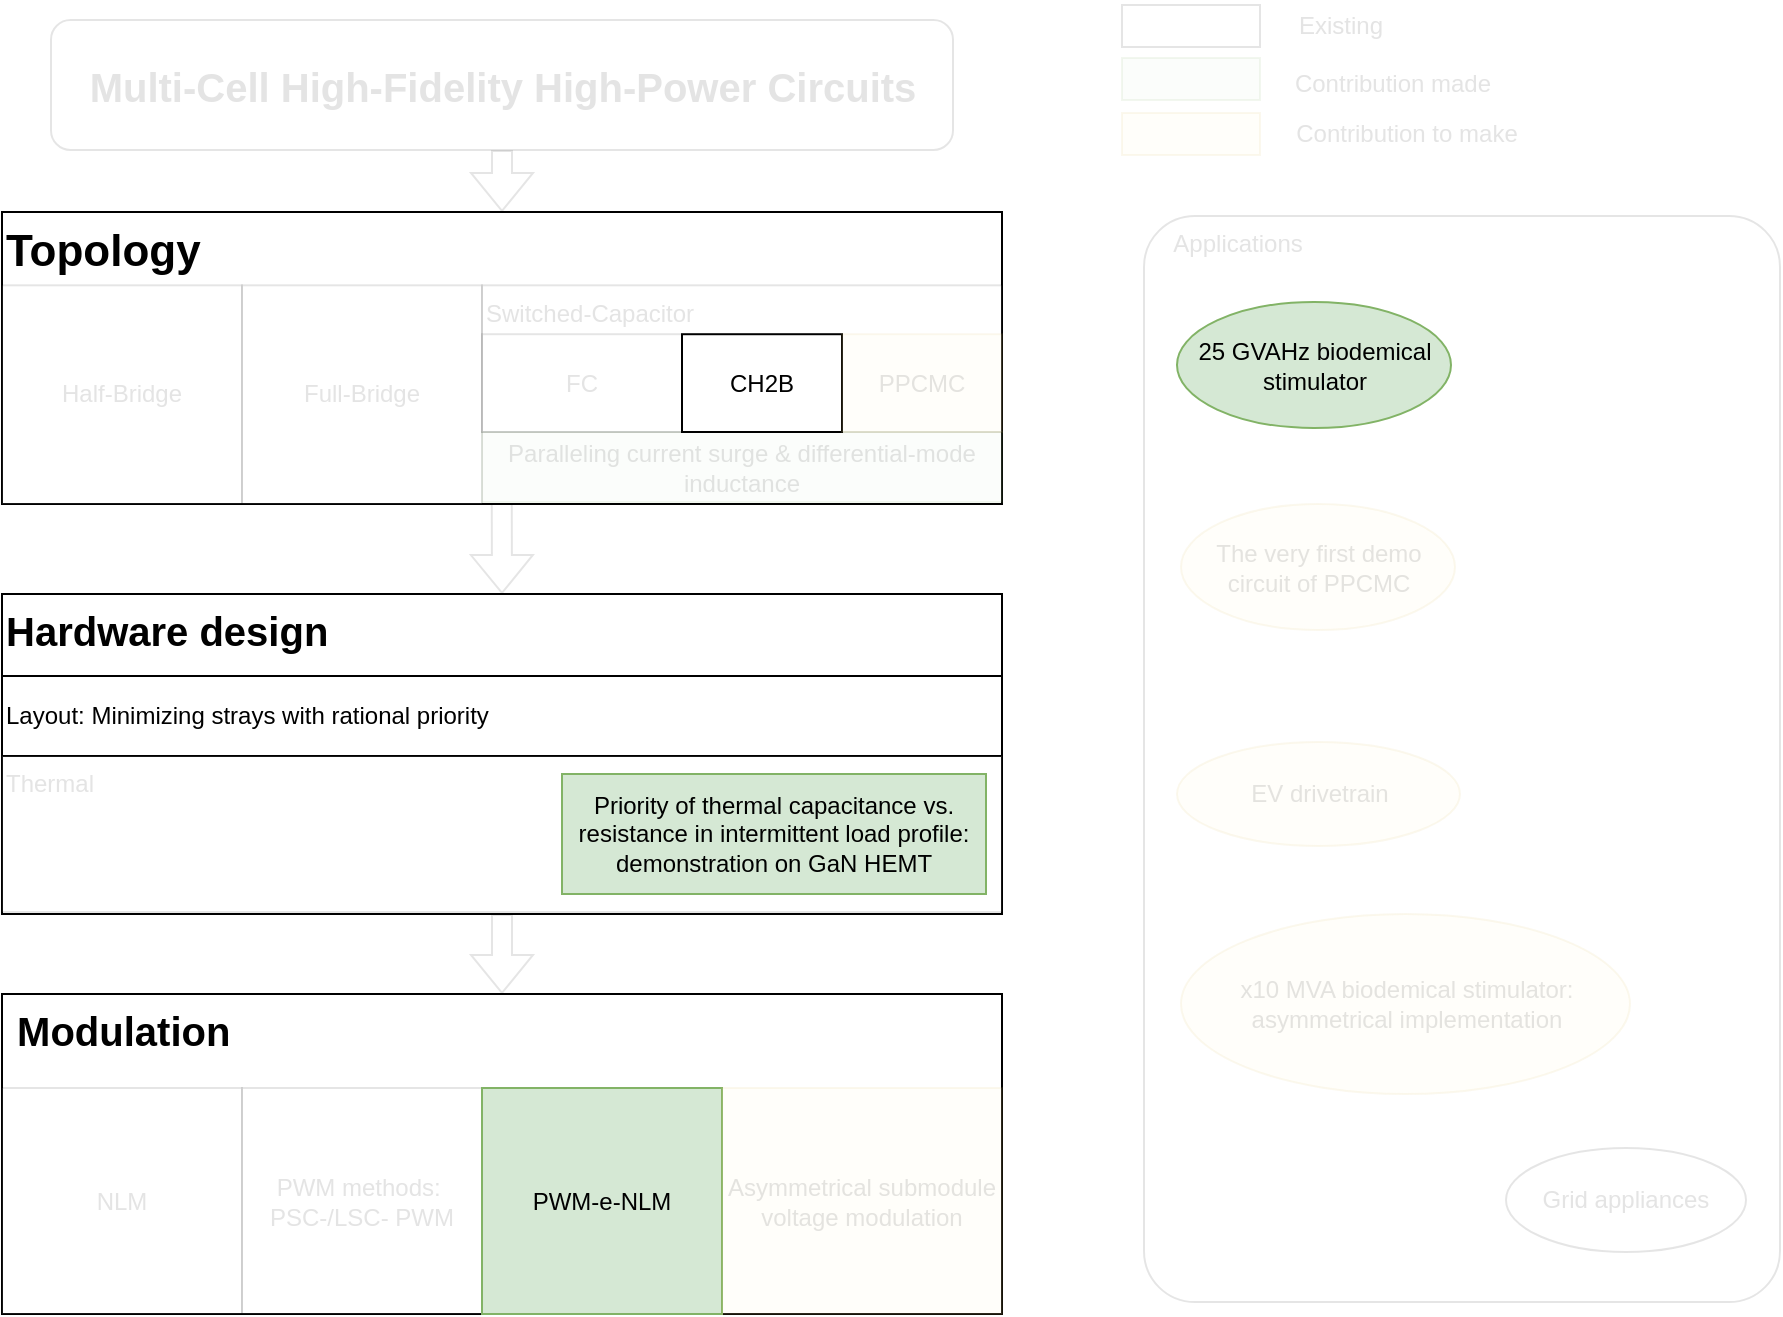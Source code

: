 <mxfile version="24.0.9" type="github">
  <diagram id="C2fSY1v2SiZeoUbDoYyL" name="Page-1">
    <mxGraphModel dx="1499" dy="869" grid="1" gridSize="10" guides="1" tooltips="1" connect="1" arrows="1" fold="1" page="1" pageScale="1" pageWidth="1169" pageHeight="827" math="0" shadow="0">
      <root>
        <mxCell id="0" />
        <mxCell id="1" parent="0" />
        <mxCell id="amalOigmN-ex_Px7Ythu-1" value="&lt;h1 style=&quot;font-size: 20px;&quot;&gt;Multi-Cell High-Fidelity High-Power Circuits&lt;/h1&gt;" style="rounded=1;whiteSpace=wrap;html=1;opacity=10;textOpacity=10;" vertex="1" parent="1">
          <mxGeometry x="305.5" y="19" width="451" height="65" as="geometry" />
        </mxCell>
        <mxCell id="amalOigmN-ex_Px7Ythu-3" value="" style="shape=flexArrow;endArrow=classic;html=1;rounded=0;exitX=0.038;exitY=1.007;exitDx=0;exitDy=0;entryX=0.5;entryY=0;entryDx=0;entryDy=0;exitPerimeter=0;opacity=10;textOpacity=10;" edge="1" parent="1" source="amalOigmN-ex_Px7Ythu-25" target="amalOigmN-ex_Px7Ythu-19">
          <mxGeometry width="50" height="50" relative="1" as="geometry">
            <mxPoint x="530.73" y="259.905" as="sourcePoint" />
            <mxPoint x="531.27" y="306" as="targetPoint" />
          </mxGeometry>
        </mxCell>
        <mxCell id="amalOigmN-ex_Px7Ythu-33" value="" style="shape=flexArrow;endArrow=classic;html=1;rounded=0;exitX=0.5;exitY=1;exitDx=0;exitDy=0;entryX=0.5;entryY=0;entryDx=0;entryDy=0;opacity=10;textOpacity=10;" edge="1" parent="1" source="amalOigmN-ex_Px7Ythu-19" target="amalOigmN-ex_Px7Ythu-27">
          <mxGeometry width="50" height="50" relative="1" as="geometry">
            <mxPoint x="517" y="478" as="sourcePoint" />
            <mxPoint x="517" y="521" as="targetPoint" />
          </mxGeometry>
        </mxCell>
        <mxCell id="amalOigmN-ex_Px7Ythu-35" value="" style="shape=flexArrow;endArrow=classic;html=1;rounded=0;exitX=0.5;exitY=1;exitDx=0;exitDy=0;entryX=0.5;entryY=0;entryDx=0;entryDy=0;opacity=10;textOpacity=10;" edge="1" parent="1" source="amalOigmN-ex_Px7Ythu-1" target="amalOigmN-ex_Px7Ythu-2">
          <mxGeometry width="50" height="50" relative="1" as="geometry">
            <mxPoint x="527" y="67.52" as="sourcePoint" />
            <mxPoint x="527" y="110.52" as="targetPoint" />
          </mxGeometry>
        </mxCell>
        <mxCell id="amalOigmN-ex_Px7Ythu-67" value="" style="group;opacity=10;textOpacity=10;" vertex="1" connectable="0" parent="1">
          <mxGeometry x="841" y="9" width="139" height="26" as="geometry" />
        </mxCell>
        <mxCell id="amalOigmN-ex_Px7Ythu-59" value="" style="rounded=0;whiteSpace=wrap;html=1;opacity=10;textOpacity=10;" vertex="1" parent="amalOigmN-ex_Px7Ythu-67">
          <mxGeometry y="2.5" width="69" height="21" as="geometry" />
        </mxCell>
        <mxCell id="amalOigmN-ex_Px7Ythu-60" value="Existing" style="text;html=1;align=center;verticalAlign=middle;resizable=0;points=[];autosize=1;strokeColor=none;fillColor=none;opacity=10;textOpacity=10;" vertex="1" parent="amalOigmN-ex_Px7Ythu-67">
          <mxGeometry x="78" width="61" height="26" as="geometry" />
        </mxCell>
        <mxCell id="amalOigmN-ex_Px7Ythu-68" value="" style="group;opacity=10;textOpacity=10;" vertex="1" connectable="0" parent="1">
          <mxGeometry x="841" y="38" width="192" height="26" as="geometry" />
        </mxCell>
        <mxCell id="amalOigmN-ex_Px7Ythu-61" value="" style="rounded=0;whiteSpace=wrap;html=1;fillColor=#d5e8d4;strokeColor=#82b366;opacity=10;textOpacity=10;" vertex="1" parent="amalOigmN-ex_Px7Ythu-68">
          <mxGeometry width="69" height="21" as="geometry" />
        </mxCell>
        <mxCell id="amalOigmN-ex_Px7Ythu-62" value="Contribution made" style="text;html=1;align=center;verticalAlign=middle;resizable=0;points=[];autosize=1;strokeColor=none;fillColor=none;opacity=10;textOpacity=10;" vertex="1" parent="amalOigmN-ex_Px7Ythu-68">
          <mxGeometry x="78" width="114" height="26" as="geometry" />
        </mxCell>
        <mxCell id="amalOigmN-ex_Px7Ythu-69" value="" style="group;opacity=10;textOpacity=10;" vertex="1" connectable="0" parent="1">
          <mxGeometry x="841" y="63" width="206" height="26" as="geometry" />
        </mxCell>
        <mxCell id="amalOigmN-ex_Px7Ythu-63" value="" style="rounded=0;whiteSpace=wrap;html=1;fillColor=#fff2cc;strokeColor=#d6b656;opacity=10;textOpacity=10;" vertex="1" parent="amalOigmN-ex_Px7Ythu-69">
          <mxGeometry y="2.5" width="69" height="21" as="geometry" />
        </mxCell>
        <mxCell id="amalOigmN-ex_Px7Ythu-64" value="Contribution to make" style="text;html=1;align=center;verticalAlign=middle;resizable=0;points=[];autosize=1;strokeColor=none;fillColor=none;opacity=10;textOpacity=10;" vertex="1" parent="amalOigmN-ex_Px7Ythu-69">
          <mxGeometry x="78" width="128" height="26" as="geometry" />
        </mxCell>
        <mxCell id="amalOigmN-ex_Px7Ythu-45" value="&lt;div&gt;&amp;nbsp;&amp;nbsp;&amp;nbsp; Applications&lt;br&gt;&lt;/div&gt;" style="rounded=1;whiteSpace=wrap;html=1;align=left;verticalAlign=top;arcSize=8;opacity=10;textOpacity=10;" vertex="1" parent="1">
          <mxGeometry x="852" y="117" width="318" height="543" as="geometry" />
        </mxCell>
        <mxCell id="amalOigmN-ex_Px7Ythu-46" value="Grid appliances" style="ellipse;whiteSpace=wrap;html=1;opacity=10;textOpacity=10;" vertex="1" parent="1">
          <mxGeometry x="1033" y="583" width="120" height="52" as="geometry" />
        </mxCell>
        <mxCell id="amalOigmN-ex_Px7Ythu-47" value="EV drivetrain" style="ellipse;whiteSpace=wrap;html=1;fillColor=#fff2cc;strokeColor=#d6b656;opacity=10;textOpacity=10;" vertex="1" parent="1">
          <mxGeometry x="868.5" y="380" width="141.5" height="52" as="geometry" />
        </mxCell>
        <mxCell id="amalOigmN-ex_Px7Ythu-48" value="x10 MVA biodemical stimulator: asymmetrical implementation" style="ellipse;whiteSpace=wrap;html=1;fillColor=#fff2cc;strokeColor=#d6b656;opacity=10;textOpacity=10;" vertex="1" parent="1">
          <mxGeometry x="870.5" y="466" width="224.5" height="90" as="geometry" />
        </mxCell>
        <mxCell id="amalOigmN-ex_Px7Ythu-49" value="25 GVAHz biodemical stimulator" style="ellipse;whiteSpace=wrap;html=1;fillColor=#d5e8d4;strokeColor=#82b366;" vertex="1" parent="1">
          <mxGeometry x="868.5" y="160" width="137" height="63" as="geometry" />
        </mxCell>
        <mxCell id="amalOigmN-ex_Px7Ythu-50" value="The very first demo circuit of PPCMC" style="ellipse;whiteSpace=wrap;html=1;fillColor=#fff2cc;strokeColor=#d6b656;opacity=10;textOpacity=10;" vertex="1" parent="1">
          <mxGeometry x="870.5" y="261" width="137" height="63" as="geometry" />
        </mxCell>
        <mxCell id="amalOigmN-ex_Px7Ythu-2" value="&lt;font size=&quot;1&quot;&gt;&lt;b style=&quot;font-size: 22px;&quot;&gt;Topology&lt;/b&gt;&lt;/font&gt;" style="rounded=0;whiteSpace=wrap;html=1;align=left;verticalAlign=top;container=0;" vertex="1" parent="1">
          <mxGeometry x="281" y="115" width="500" height="146" as="geometry" />
        </mxCell>
        <mxCell id="amalOigmN-ex_Px7Ythu-25" value="Paralleling current surge &amp;amp; differential-mode inductance" style="rounded=0;whiteSpace=wrap;html=1;fillColor=#d5e8d4;strokeColor=#82b366;container=0;opacity=10;textOpacity=10;" vertex="1" parent="1">
          <mxGeometry x="521" y="225" width="260" height="35" as="geometry" />
        </mxCell>
        <mxCell id="amalOigmN-ex_Px7Ythu-4" value="Half-Bridge" style="rounded=0;whiteSpace=wrap;html=1;container=0;opacity=10;textOpacity=10;" vertex="1" parent="1">
          <mxGeometry x="281" y="151.67" width="120" height="109.33" as="geometry" />
        </mxCell>
        <mxCell id="amalOigmN-ex_Px7Ythu-5" value="&lt;div&gt;Full-Bridge&lt;/div&gt;" style="rounded=0;whiteSpace=wrap;html=1;container=0;opacity=10;textOpacity=10;" vertex="1" parent="1">
          <mxGeometry x="401" y="151.67" width="120" height="109.33" as="geometry" />
        </mxCell>
        <mxCell id="amalOigmN-ex_Px7Ythu-6" value="Switched-Capacitor" style="rounded=0;whiteSpace=wrap;html=1;verticalAlign=top;align=left;container=0;opacity=10;textOpacity=10;" vertex="1" parent="1">
          <mxGeometry x="521" y="151.67" width="260" height="73.33" as="geometry" />
        </mxCell>
        <mxCell id="amalOigmN-ex_Px7Ythu-7" value="FC" style="rounded=0;whiteSpace=wrap;html=1;container=0;opacity=10;textOpacity=10;" vertex="1" parent="1">
          <mxGeometry x="521" y="176.111" width="100" height="48.889" as="geometry" />
        </mxCell>
        <mxCell id="amalOigmN-ex_Px7Ythu-8" value="&lt;div&gt;CH2B&lt;br&gt;&lt;/div&gt;" style="rounded=0;whiteSpace=wrap;html=1;container=0;" vertex="1" parent="1">
          <mxGeometry x="621" y="176.111" width="80" height="48.889" as="geometry" />
        </mxCell>
        <mxCell id="amalOigmN-ex_Px7Ythu-9" value="&lt;div&gt;PPCMC&lt;br&gt;&lt;/div&gt;" style="rounded=0;whiteSpace=wrap;html=1;fillColor=#fff2cc;strokeColor=#d6b656;container=0;opacity=10;textOpacity=10;" vertex="1" parent="1">
          <mxGeometry x="701" y="176.111" width="80" height="48.889" as="geometry" />
        </mxCell>
        <mxCell id="amalOigmN-ex_Px7Ythu-19" value="&lt;div style=&quot;font-size: 20px;&quot;&gt;&lt;font style=&quot;font-size: 20px;&quot;&gt;&lt;b&gt;Hardware design&lt;/b&gt;&lt;br&gt;&lt;/font&gt;&lt;/div&gt;" style="rounded=0;whiteSpace=wrap;html=1;align=left;verticalAlign=top;container=0;" vertex="1" parent="1">
          <mxGeometry x="281" y="306" width="500" height="160" as="geometry" />
        </mxCell>
        <mxCell id="amalOigmN-ex_Px7Ythu-22" value="Layout: Minimizing strays with rational priority" style="rounded=0;whiteSpace=wrap;html=1;container=0;align=left;" vertex="1" parent="1">
          <mxGeometry x="281" y="347" width="500" height="40" as="geometry" />
        </mxCell>
        <mxCell id="amalOigmN-ex_Px7Ythu-24" value="Thermal" style="rounded=0;whiteSpace=wrap;html=1;container=0;align=left;verticalAlign=top;opacity=10;textOpacity=10;" vertex="1" parent="1">
          <mxGeometry x="281" y="387" width="500" height="78" as="geometry" />
        </mxCell>
        <mxCell id="amalOigmN-ex_Px7Ythu-26" value="Priority of thermal capacitance vs. resistance in intermittent load profile: demonstration on GaN HEMT" style="rounded=0;whiteSpace=wrap;html=1;fillColor=#d5e8d4;strokeColor=#82b366;" vertex="1" parent="1">
          <mxGeometry x="561" y="396" width="212" height="60" as="geometry" />
        </mxCell>
        <mxCell id="amalOigmN-ex_Px7Ythu-27" value="&lt;div style=&quot;font-size: 20px;&quot;&gt;&lt;font style=&quot;font-size: 20px;&quot;&gt;&lt;b&gt;&amp;nbsp;Modulation&lt;/b&gt;&lt;br&gt;&lt;/font&gt;&lt;/div&gt;" style="rounded=0;whiteSpace=wrap;html=1;align=left;verticalAlign=top;container=0;" vertex="1" parent="1">
          <mxGeometry x="281" y="506" width="500" height="160" as="geometry" />
        </mxCell>
        <mxCell id="amalOigmN-ex_Px7Ythu-28" value="NLM" style="rounded=0;whiteSpace=wrap;html=1;opacity=10;textOpacity=10;" vertex="1" parent="1">
          <mxGeometry x="281" y="553" width="120" height="113" as="geometry" />
        </mxCell>
        <mxCell id="amalOigmN-ex_Px7Ythu-29" value="&lt;div&gt;PWM methods:&amp;nbsp;&lt;/div&gt;&lt;div&gt;PSC-/LSC- PWM&lt;/div&gt;" style="rounded=0;whiteSpace=wrap;html=1;opacity=10;textOpacity=10;" vertex="1" parent="1">
          <mxGeometry x="401" y="553" width="120" height="113" as="geometry" />
        </mxCell>
        <mxCell id="amalOigmN-ex_Px7Ythu-30" value="PWM-e-NLM" style="rounded=0;whiteSpace=wrap;html=1;fillColor=#d5e8d4;strokeColor=#82b366;" vertex="1" parent="1">
          <mxGeometry x="521" y="553" width="120" height="113" as="geometry" />
        </mxCell>
        <mxCell id="amalOigmN-ex_Px7Ythu-31" value="Asymmetrical submodule voltage modulation" style="rounded=0;whiteSpace=wrap;html=1;fillColor=#fff2cc;strokeColor=#d6b656;opacity=10;textOpacity=10;" vertex="1" parent="1">
          <mxGeometry x="641" y="553" width="140" height="113" as="geometry" />
        </mxCell>
      </root>
    </mxGraphModel>
  </diagram>
</mxfile>
